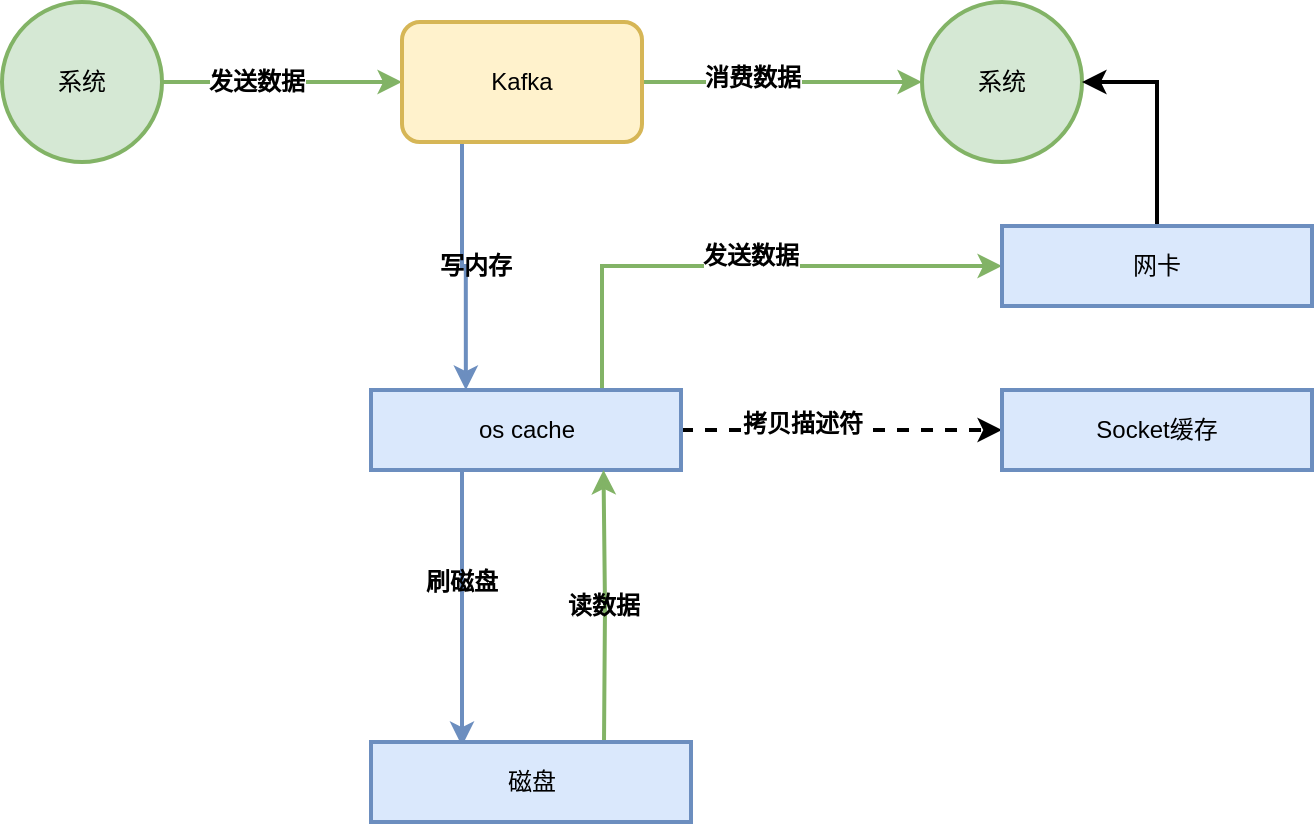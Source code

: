 <mxfile version="11.2.1" type="device" pages="1"><diagram id="sHQXOkXV2Nfk9P8eEf8z" name="第 1 页"><mxGraphModel dx="1186" dy="784" grid="1" gridSize="10" guides="1" tooltips="1" connect="1" arrows="1" fold="1" page="1" pageScale="1" pageWidth="827" pageHeight="1169" math="0" shadow="0"><root><mxCell id="0"/><mxCell id="1" parent="0"/><mxCell id="iMay2NNWL42IpV_LyFAl-3" style="edgeStyle=orthogonalEdgeStyle;rounded=0;orthogonalLoop=1;jettySize=auto;html=1;entryX=0;entryY=0.5;entryDx=0;entryDy=0;strokeWidth=2;fillColor=#d5e8d4;strokeColor=#82b366;" parent="1" source="iMay2NNWL42IpV_LyFAl-1" target="iMay2NNWL42IpV_LyFAl-2" edge="1"><mxGeometry relative="1" as="geometry"/></mxCell><mxCell id="iMay2NNWL42IpV_LyFAl-4" value="发送数据" style="text;html=1;resizable=0;points=[];align=center;verticalAlign=middle;labelBackgroundColor=#ffffff;fontStyle=1" parent="iMay2NNWL42IpV_LyFAl-3" vertex="1" connectable="0"><mxGeometry x="-0.222" y="-3" relative="1" as="geometry"><mxPoint y="-3" as="offset"/></mxGeometry></mxCell><mxCell id="iMay2NNWL42IpV_LyFAl-1" value="系统" style="ellipse;whiteSpace=wrap;html=1;aspect=fixed;strokeWidth=2;fillColor=#d5e8d4;strokeColor=#82b366;" parent="1" vertex="1"><mxGeometry x="190" y="140" width="80" height="80" as="geometry"/></mxCell><mxCell id="iMay2NNWL42IpV_LyFAl-7" style="edgeStyle=orthogonalEdgeStyle;rounded=0;orthogonalLoop=1;jettySize=auto;html=1;entryX=0.306;entryY=0;entryDx=0;entryDy=0;exitX=0.25;exitY=1;exitDx=0;exitDy=0;entryPerimeter=0;strokeWidth=2;fillColor=#dae8fc;strokeColor=#6c8ebf;" parent="1" source="iMay2NNWL42IpV_LyFAl-2" target="iMay2NNWL42IpV_LyFAl-5" edge="1"><mxGeometry relative="1" as="geometry"/></mxCell><mxCell id="iMay2NNWL42IpV_LyFAl-14" style="edgeStyle=orthogonalEdgeStyle;rounded=0;orthogonalLoop=1;jettySize=auto;html=1;entryX=0;entryY=0.5;entryDx=0;entryDy=0;fillColor=#d5e8d4;strokeColor=#82b366;strokeWidth=2;" parent="1" source="iMay2NNWL42IpV_LyFAl-2" target="iMay2NNWL42IpV_LyFAl-13" edge="1"><mxGeometry relative="1" as="geometry"/></mxCell><mxCell id="iMay2NNWL42IpV_LyFAl-17" value="消费数据" style="text;html=1;resizable=0;points=[];align=center;verticalAlign=middle;labelBackgroundColor=#ffffff;fontStyle=1" parent="iMay2NNWL42IpV_LyFAl-14" vertex="1" connectable="0"><mxGeometry x="-0.289" y="-1" relative="1" as="geometry"><mxPoint x="5" y="-3" as="offset"/></mxGeometry></mxCell><mxCell id="iMay2NNWL42IpV_LyFAl-2" value="Kafka" style="rounded=1;whiteSpace=wrap;html=1;strokeWidth=2;fillColor=#fff2cc;strokeColor=#d6b656;" parent="1" vertex="1"><mxGeometry x="390" y="150" width="120" height="60" as="geometry"/></mxCell><mxCell id="iMay2NNWL42IpV_LyFAl-9" style="edgeStyle=orthogonalEdgeStyle;rounded=0;orthogonalLoop=1;jettySize=auto;html=1;entryX=0.453;entryY=0.05;entryDx=0;entryDy=0;fillColor=#dae8fc;strokeColor=#6c8ebf;strokeWidth=2;entryPerimeter=0;" parent="1" edge="1"><mxGeometry relative="1" as="geometry"><mxPoint x="420" y="374" as="sourcePoint"/><mxPoint x="420" y="512" as="targetPoint"/></mxGeometry></mxCell><mxCell id="iMay2NNWL42IpV_LyFAl-35" style="edgeStyle=orthogonalEdgeStyle;rounded=0;orthogonalLoop=1;jettySize=auto;html=1;entryX=0;entryY=0.5;entryDx=0;entryDy=0;strokeWidth=2;fillColor=#d5e8d4;strokeColor=#82b366;" parent="1" source="iMay2NNWL42IpV_LyFAl-5" target="iMay2NNWL42IpV_LyFAl-27" edge="1"><mxGeometry relative="1" as="geometry"><Array as="points"><mxPoint x="490" y="272"/></Array></mxGeometry></mxCell><mxCell id="iMay2NNWL42IpV_LyFAl-36" value="发送数据" style="text;html=1;resizable=0;points=[];align=center;verticalAlign=middle;labelBackgroundColor=#ffffff;fontStyle=1" parent="iMay2NNWL42IpV_LyFAl-35" vertex="1" connectable="0"><mxGeometry x="0.038" y="5" relative="1" as="geometry"><mxPoint as="offset"/></mxGeometry></mxCell><mxCell id="iMay2NNWL42IpV_LyFAl-37" style="edgeStyle=orthogonalEdgeStyle;rounded=0;orthogonalLoop=1;jettySize=auto;html=1;entryX=0;entryY=0.5;entryDx=0;entryDy=0;strokeWidth=2;dashed=1;" parent="1" source="iMay2NNWL42IpV_LyFAl-5" target="iMay2NNWL42IpV_LyFAl-28" edge="1"><mxGeometry relative="1" as="geometry"/></mxCell><mxCell id="iMay2NNWL42IpV_LyFAl-38" value="拷贝描述符" style="text;html=1;resizable=0;points=[];align=center;verticalAlign=middle;labelBackgroundColor=#ffffff;fontStyle=1" parent="iMay2NNWL42IpV_LyFAl-37" vertex="1" connectable="0"><mxGeometry x="-0.246" y="3" relative="1" as="geometry"><mxPoint as="offset"/></mxGeometry></mxCell><mxCell id="iMay2NNWL42IpV_LyFAl-5" value="os cache" style="rounded=0;whiteSpace=wrap;html=1;strokeWidth=2;fillColor=#dae8fc;strokeColor=#6c8ebf;" parent="1" vertex="1"><mxGeometry x="374.5" y="334" width="155" height="40" as="geometry"/></mxCell><mxCell id="iMay2NNWL42IpV_LyFAl-24" style="edgeStyle=orthogonalEdgeStyle;rounded=0;orthogonalLoop=1;jettySize=auto;html=1;entryX=0.75;entryY=1;entryDx=0;entryDy=0;strokeWidth=2;fillColor=#d5e8d4;strokeColor=#82b366;" parent="1" target="iMay2NNWL42IpV_LyFAl-5" edge="1"><mxGeometry relative="1" as="geometry"><mxPoint x="491" y="510" as="sourcePoint"/></mxGeometry></mxCell><mxCell id="iMay2NNWL42IpV_LyFAl-6" value="磁盘" style="rounded=0;whiteSpace=wrap;html=1;strokeWidth=2;fillColor=#dae8fc;strokeColor=#6c8ebf;" parent="1" vertex="1"><mxGeometry x="374.5" y="510" width="160" height="40" as="geometry"/></mxCell><mxCell id="iMay2NNWL42IpV_LyFAl-10" value="写内存" style="text;html=1;resizable=0;points=[];autosize=1;align=left;verticalAlign=top;spacingTop=-4;fontStyle=1" parent="1" vertex="1"><mxGeometry x="407" y="262" width="50" height="20" as="geometry"/></mxCell><mxCell id="iMay2NNWL42IpV_LyFAl-12" value="刷磁盘" style="text;html=1;resizable=0;points=[];autosize=1;align=left;verticalAlign=top;spacingTop=-4;fontStyle=1" parent="1" vertex="1"><mxGeometry x="400" y="420" width="50" height="20" as="geometry"/></mxCell><mxCell id="iMay2NNWL42IpV_LyFAl-13" value="系统" style="ellipse;whiteSpace=wrap;html=1;aspect=fixed;strokeWidth=2;fillColor=#d5e8d4;strokeColor=#82b366;" parent="1" vertex="1"><mxGeometry x="650" y="140" width="80" height="80" as="geometry"/></mxCell><mxCell id="iMay2NNWL42IpV_LyFAl-25" value="读数据" style="text;html=1;resizable=0;points=[];autosize=1;align=left;verticalAlign=top;spacingTop=-4;fontStyle=1" parent="1" vertex="1"><mxGeometry x="471" y="432" width="50" height="20" as="geometry"/></mxCell><mxCell id="iMay2NNWL42IpV_LyFAl-33" style="edgeStyle=orthogonalEdgeStyle;rounded=0;orthogonalLoop=1;jettySize=auto;html=1;exitX=0.5;exitY=0;exitDx=0;exitDy=0;entryX=1;entryY=0.5;entryDx=0;entryDy=0;strokeWidth=2;" parent="1" source="iMay2NNWL42IpV_LyFAl-27" target="iMay2NNWL42IpV_LyFAl-13" edge="1"><mxGeometry relative="1" as="geometry"/></mxCell><mxCell id="iMay2NNWL42IpV_LyFAl-27" value="网卡" style="rounded=0;whiteSpace=wrap;html=1;strokeWidth=2;fillColor=#dae8fc;strokeColor=#6c8ebf;" parent="1" vertex="1"><mxGeometry x="690" y="252" width="155" height="40" as="geometry"/></mxCell><mxCell id="iMay2NNWL42IpV_LyFAl-28" value="Socket缓存" style="rounded=0;whiteSpace=wrap;html=1;strokeWidth=2;fillColor=#dae8fc;strokeColor=#6c8ebf;" parent="1" vertex="1"><mxGeometry x="690" y="334" width="155" height="40" as="geometry"/></mxCell></root></mxGraphModel></diagram></mxfile>